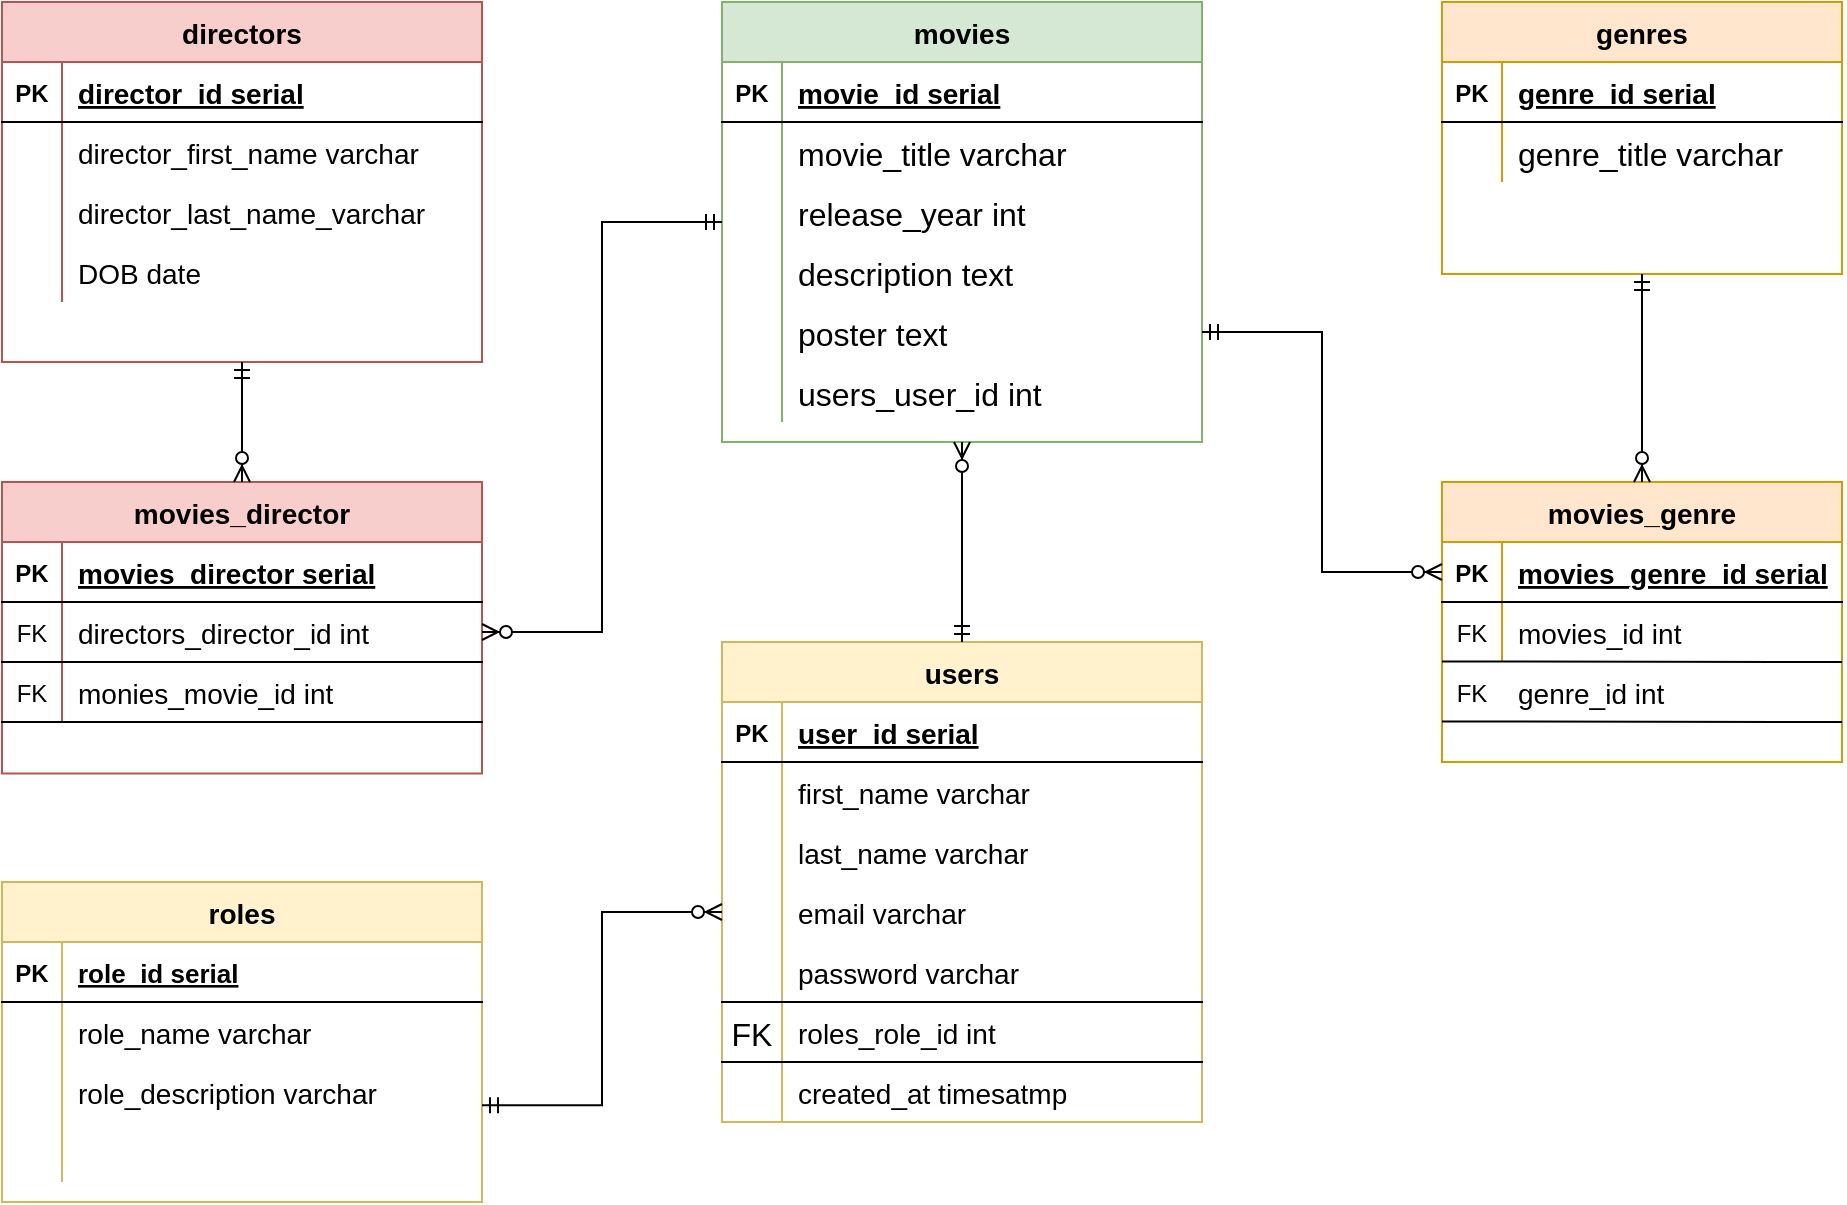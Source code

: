 <mxfile version="15.7.0" type="device"><diagram id="R2lEEEUBdFMjLlhIrx00" name="Page-1"><mxGraphModel dx="1973" dy="661" grid="1" gridSize="10" guides="1" tooltips="1" connect="1" arrows="1" fold="1" page="1" pageScale="1" pageWidth="850" pageHeight="1100" math="0" shadow="0" extFonts="Permanent Marker^https://fonts.googleapis.com/css?family=Permanent+Marker"><root><mxCell id="0"/><mxCell id="1" parent="0"/><mxCell id="Ir2DQMNSqiq9Vj6zIIKv-7" value="" style="group" vertex="1" connectable="0" parent="1"><mxGeometry x="40" y="40" width="240" height="220" as="geometry"/></mxCell><mxCell id="C-vyLk0tnHw3VtMMgP7b-23" value="movies" style="shape=table;startSize=30;container=1;collapsible=1;childLayout=tableLayout;fixedRows=1;rowLines=0;fontStyle=1;align=center;resizeLast=1;fontSize=14;fillColor=#d5e8d4;strokeColor=#82b366;" parent="Ir2DQMNSqiq9Vj6zIIKv-7" vertex="1"><mxGeometry width="240" height="220" as="geometry"/></mxCell><mxCell id="C-vyLk0tnHw3VtMMgP7b-24" value="" style="shape=partialRectangle;collapsible=0;dropTarget=0;pointerEvents=0;fillColor=none;points=[[0,0.5],[1,0.5]];portConstraint=eastwest;top=0;left=0;right=0;bottom=1;fontSize=14;align=left;" parent="C-vyLk0tnHw3VtMMgP7b-23" vertex="1"><mxGeometry y="30" width="240" height="30" as="geometry"/></mxCell><mxCell id="C-vyLk0tnHw3VtMMgP7b-25" value="PK" style="shape=partialRectangle;overflow=hidden;connectable=0;fillColor=none;top=0;left=0;bottom=0;right=0;fontStyle=1;" parent="C-vyLk0tnHw3VtMMgP7b-24" vertex="1"><mxGeometry width="30" height="30" as="geometry"><mxRectangle width="30" height="30" as="alternateBounds"/></mxGeometry></mxCell><mxCell id="C-vyLk0tnHw3VtMMgP7b-26" value="movie_id serial" style="shape=partialRectangle;overflow=hidden;connectable=0;fillColor=none;top=0;left=0;bottom=0;right=0;align=left;spacingLeft=6;fontStyle=5;fontSize=14;" parent="C-vyLk0tnHw3VtMMgP7b-24" vertex="1"><mxGeometry x="30" width="210" height="30" as="geometry"><mxRectangle width="210" height="30" as="alternateBounds"/></mxGeometry></mxCell><mxCell id="C-vyLk0tnHw3VtMMgP7b-27" value="" style="shape=partialRectangle;collapsible=0;dropTarget=0;pointerEvents=0;fillColor=none;points=[[0,0.5],[1,0.5]];portConstraint=eastwest;top=0;left=0;right=0;bottom=0;" parent="C-vyLk0tnHw3VtMMgP7b-23" vertex="1"><mxGeometry y="60" width="240" height="30" as="geometry"/></mxCell><mxCell id="C-vyLk0tnHw3VtMMgP7b-28" value="" style="shape=partialRectangle;overflow=hidden;connectable=0;fillColor=none;top=0;left=0;bottom=0;right=0;" parent="C-vyLk0tnHw3VtMMgP7b-27" vertex="1"><mxGeometry width="30" height="30" as="geometry"><mxRectangle width="30" height="30" as="alternateBounds"/></mxGeometry></mxCell><mxCell id="C-vyLk0tnHw3VtMMgP7b-29" value="movie_title varchar" style="shape=partialRectangle;overflow=hidden;connectable=0;fillColor=none;top=0;left=0;bottom=0;right=0;align=left;spacingLeft=6;fontSize=16;" parent="C-vyLk0tnHw3VtMMgP7b-27" vertex="1"><mxGeometry x="30" width="210" height="30" as="geometry"><mxRectangle width="210" height="30" as="alternateBounds"/></mxGeometry></mxCell><mxCell id="Ir2DQMNSqiq9Vj6zIIKv-160" style="shape=partialRectangle;collapsible=0;dropTarget=0;pointerEvents=0;fillColor=none;points=[[0,0.5],[1,0.5]];portConstraint=eastwest;top=0;left=0;right=0;bottom=0;" vertex="1" parent="C-vyLk0tnHw3VtMMgP7b-23"><mxGeometry y="90" width="240" height="30" as="geometry"/></mxCell><mxCell id="Ir2DQMNSqiq9Vj6zIIKv-161" style="shape=partialRectangle;overflow=hidden;connectable=0;fillColor=none;top=0;left=0;bottom=0;right=0;" vertex="1" parent="Ir2DQMNSqiq9Vj6zIIKv-160"><mxGeometry width="30" height="30" as="geometry"><mxRectangle width="30" height="30" as="alternateBounds"/></mxGeometry></mxCell><mxCell id="Ir2DQMNSqiq9Vj6zIIKv-162" value="release_year int" style="shape=partialRectangle;overflow=hidden;connectable=0;fillColor=none;top=0;left=0;bottom=0;right=0;align=left;spacingLeft=6;fontSize=16;" vertex="1" parent="Ir2DQMNSqiq9Vj6zIIKv-160"><mxGeometry x="30" width="210" height="30" as="geometry"><mxRectangle width="210" height="30" as="alternateBounds"/></mxGeometry></mxCell><mxCell id="Ir2DQMNSqiq9Vj6zIIKv-163" style="shape=partialRectangle;collapsible=0;dropTarget=0;pointerEvents=0;fillColor=none;points=[[0,0.5],[1,0.5]];portConstraint=eastwest;top=0;left=0;right=0;bottom=0;" vertex="1" parent="C-vyLk0tnHw3VtMMgP7b-23"><mxGeometry y="120" width="240" height="30" as="geometry"/></mxCell><mxCell id="Ir2DQMNSqiq9Vj6zIIKv-164" style="shape=partialRectangle;overflow=hidden;connectable=0;fillColor=none;top=0;left=0;bottom=0;right=0;" vertex="1" parent="Ir2DQMNSqiq9Vj6zIIKv-163"><mxGeometry width="30" height="30" as="geometry"><mxRectangle width="30" height="30" as="alternateBounds"/></mxGeometry></mxCell><mxCell id="Ir2DQMNSqiq9Vj6zIIKv-165" value="description text" style="shape=partialRectangle;overflow=hidden;connectable=0;fillColor=none;top=0;left=0;bottom=0;right=0;align=left;spacingLeft=6;fontSize=16;" vertex="1" parent="Ir2DQMNSqiq9Vj6zIIKv-163"><mxGeometry x="30" width="210" height="30" as="geometry"><mxRectangle width="210" height="30" as="alternateBounds"/></mxGeometry></mxCell><mxCell id="Ir2DQMNSqiq9Vj6zIIKv-166" style="shape=partialRectangle;collapsible=0;dropTarget=0;pointerEvents=0;fillColor=none;points=[[0,0.5],[1,0.5]];portConstraint=eastwest;top=0;left=0;right=0;bottom=0;" vertex="1" parent="C-vyLk0tnHw3VtMMgP7b-23"><mxGeometry y="150" width="240" height="30" as="geometry"/></mxCell><mxCell id="Ir2DQMNSqiq9Vj6zIIKv-167" style="shape=partialRectangle;overflow=hidden;connectable=0;fillColor=none;top=0;left=0;bottom=0;right=0;" vertex="1" parent="Ir2DQMNSqiq9Vj6zIIKv-166"><mxGeometry width="30" height="30" as="geometry"><mxRectangle width="30" height="30" as="alternateBounds"/></mxGeometry></mxCell><mxCell id="Ir2DQMNSqiq9Vj6zIIKv-168" value="poster text" style="shape=partialRectangle;overflow=hidden;connectable=0;fillColor=none;top=0;left=0;bottom=0;right=0;align=left;spacingLeft=6;fontSize=16;" vertex="1" parent="Ir2DQMNSqiq9Vj6zIIKv-166"><mxGeometry x="30" width="210" height="30" as="geometry"><mxRectangle width="210" height="30" as="alternateBounds"/></mxGeometry></mxCell><mxCell id="Ir2DQMNSqiq9Vj6zIIKv-169" style="shape=partialRectangle;collapsible=0;dropTarget=0;pointerEvents=0;fillColor=none;points=[[0,0.5],[1,0.5]];portConstraint=eastwest;top=0;left=0;right=0;bottom=0;" vertex="1" parent="C-vyLk0tnHw3VtMMgP7b-23"><mxGeometry y="180" width="240" height="30" as="geometry"/></mxCell><mxCell id="Ir2DQMNSqiq9Vj6zIIKv-170" style="shape=partialRectangle;overflow=hidden;connectable=0;fillColor=none;top=0;left=0;bottom=0;right=0;" vertex="1" parent="Ir2DQMNSqiq9Vj6zIIKv-169"><mxGeometry width="30" height="30" as="geometry"><mxRectangle width="30" height="30" as="alternateBounds"/></mxGeometry></mxCell><mxCell id="Ir2DQMNSqiq9Vj6zIIKv-171" value="users_user_id int" style="shape=partialRectangle;overflow=hidden;connectable=0;fillColor=none;top=0;left=0;bottom=0;right=0;align=left;spacingLeft=6;fontSize=16;" vertex="1" parent="Ir2DQMNSqiq9Vj6zIIKv-169"><mxGeometry x="30" width="210" height="30" as="geometry"><mxRectangle width="210" height="30" as="alternateBounds"/></mxGeometry></mxCell><mxCell id="Ir2DQMNSqiq9Vj6zIIKv-8" value="" style="group;aspect=fixed;" vertex="1" connectable="0" parent="1"><mxGeometry x="400" y="40" width="200" height="170" as="geometry"/></mxCell><mxCell id="Ir2DQMNSqiq9Vj6zIIKv-9" value="genres" style="shape=table;startSize=30;container=1;collapsible=1;childLayout=tableLayout;fixedRows=1;rowLines=0;fontStyle=1;align=center;resizeLast=1;fontSize=14;fillColor=#ffe6cc;strokeColor=#d79b00;" vertex="1" parent="Ir2DQMNSqiq9Vj6zIIKv-8"><mxGeometry width="200" height="136" as="geometry"/></mxCell><mxCell id="Ir2DQMNSqiq9Vj6zIIKv-10" value="" style="shape=partialRectangle;collapsible=0;dropTarget=0;pointerEvents=0;fillColor=none;points=[[0,0.5],[1,0.5]];portConstraint=eastwest;top=0;left=0;right=0;bottom=1;fontSize=14;align=left;" vertex="1" parent="Ir2DQMNSqiq9Vj6zIIKv-9"><mxGeometry y="30" width="200" height="30" as="geometry"/></mxCell><mxCell id="Ir2DQMNSqiq9Vj6zIIKv-11" value="PK" style="shape=partialRectangle;overflow=hidden;connectable=0;fillColor=none;top=0;left=0;bottom=0;right=0;fontStyle=1;" vertex="1" parent="Ir2DQMNSqiq9Vj6zIIKv-10"><mxGeometry width="30" height="30" as="geometry"><mxRectangle width="30" height="30" as="alternateBounds"/></mxGeometry></mxCell><mxCell id="Ir2DQMNSqiq9Vj6zIIKv-12" value="genre_id serial" style="shape=partialRectangle;overflow=hidden;connectable=0;fillColor=none;top=0;left=0;bottom=0;right=0;align=left;spacingLeft=6;fontStyle=5;fontSize=14;" vertex="1" parent="Ir2DQMNSqiq9Vj6zIIKv-10"><mxGeometry x="30" width="170" height="30" as="geometry"><mxRectangle width="170" height="30" as="alternateBounds"/></mxGeometry></mxCell><mxCell id="Ir2DQMNSqiq9Vj6zIIKv-13" value="" style="shape=partialRectangle;collapsible=0;dropTarget=0;pointerEvents=0;fillColor=none;points=[[0,0.5],[1,0.5]];portConstraint=eastwest;top=0;left=0;right=0;bottom=0;" vertex="1" parent="Ir2DQMNSqiq9Vj6zIIKv-9"><mxGeometry y="60" width="200" height="30" as="geometry"/></mxCell><mxCell id="Ir2DQMNSqiq9Vj6zIIKv-14" value="" style="shape=partialRectangle;overflow=hidden;connectable=0;fillColor=none;top=0;left=0;bottom=0;right=0;" vertex="1" parent="Ir2DQMNSqiq9Vj6zIIKv-13"><mxGeometry width="30" height="30" as="geometry"><mxRectangle width="30" height="30" as="alternateBounds"/></mxGeometry></mxCell><mxCell id="Ir2DQMNSqiq9Vj6zIIKv-15" value="genre_title varchar" style="shape=partialRectangle;overflow=hidden;connectable=0;fillColor=none;top=0;left=0;bottom=0;right=0;align=left;spacingLeft=6;fontSize=16;" vertex="1" parent="Ir2DQMNSqiq9Vj6zIIKv-13"><mxGeometry x="30" width="170" height="30" as="geometry"><mxRectangle width="170" height="30" as="alternateBounds"/></mxGeometry></mxCell><mxCell id="Ir2DQMNSqiq9Vj6zIIKv-16" value="" style="shape=partialRectangle;collapsible=0;dropTarget=0;pointerEvents=0;fillColor=none;points=[[0,0.5],[1,0.5]];portConstraint=eastwest;top=0;left=0;right=0;bottom=0;verticalAlign=top;" vertex="1" parent="Ir2DQMNSqiq9Vj6zIIKv-8"><mxGeometry y="61.2" width="200" height="108.8" as="geometry"/></mxCell><mxCell id="Ir2DQMNSqiq9Vj6zIIKv-17" value="" style="shape=partialRectangle;overflow=hidden;connectable=0;fillColor=none;top=0;left=0;bottom=0;right=0;" vertex="1" parent="Ir2DQMNSqiq9Vj6zIIKv-16"><mxGeometry width="24" height="20.4" as="geometry"><mxRectangle width="30" height="30" as="alternateBounds"/></mxGeometry></mxCell><mxCell id="Ir2DQMNSqiq9Vj6zIIKv-45" value="" style="group" vertex="1" connectable="0" parent="1"><mxGeometry x="400" y="280" width="200" height="140" as="geometry"/></mxCell><mxCell id="Ir2DQMNSqiq9Vj6zIIKv-46" value="movies_genre" style="shape=table;startSize=30;container=1;collapsible=1;childLayout=tableLayout;fixedRows=1;rowLines=0;fontStyle=1;align=center;resizeLast=1;fontSize=14;fillColor=#ffe6cc;strokeColor=#d79b00;" vertex="1" parent="Ir2DQMNSqiq9Vj6zIIKv-45"><mxGeometry width="200" height="140" as="geometry"/></mxCell><mxCell id="Ir2DQMNSqiq9Vj6zIIKv-47" value="" style="shape=partialRectangle;collapsible=0;dropTarget=0;pointerEvents=0;fillColor=none;points=[[0,0.5],[1,0.5]];portConstraint=eastwest;top=0;left=0;right=0;bottom=1;fontSize=14;align=left;" vertex="1" parent="Ir2DQMNSqiq9Vj6zIIKv-46"><mxGeometry y="30" width="200" height="30" as="geometry"/></mxCell><mxCell id="Ir2DQMNSqiq9Vj6zIIKv-48" value="PK" style="shape=partialRectangle;overflow=hidden;connectable=0;fillColor=none;top=0;left=0;bottom=0;right=0;fontStyle=1;" vertex="1" parent="Ir2DQMNSqiq9Vj6zIIKv-47"><mxGeometry width="30" height="30" as="geometry"><mxRectangle width="30" height="30" as="alternateBounds"/></mxGeometry></mxCell><mxCell id="Ir2DQMNSqiq9Vj6zIIKv-49" value="movies_genre_id serial" style="shape=partialRectangle;overflow=hidden;connectable=0;fillColor=none;top=0;left=0;bottom=0;right=0;align=left;spacingLeft=6;fontStyle=5;fontSize=14;" vertex="1" parent="Ir2DQMNSqiq9Vj6zIIKv-47"><mxGeometry x="30" width="170" height="30" as="geometry"><mxRectangle width="170" height="30" as="alternateBounds"/></mxGeometry></mxCell><mxCell id="Ir2DQMNSqiq9Vj6zIIKv-50" value="" style="shape=partialRectangle;collapsible=0;dropTarget=0;pointerEvents=0;fillColor=none;points=[[0,0.5],[1,0.5]];portConstraint=eastwest;top=0;left=0;right=0;bottom=0;" vertex="1" parent="Ir2DQMNSqiq9Vj6zIIKv-46"><mxGeometry y="60" width="200" height="30" as="geometry"/></mxCell><mxCell id="Ir2DQMNSqiq9Vj6zIIKv-51" value="" style="shape=partialRectangle;overflow=hidden;connectable=0;fillColor=none;top=0;left=0;bottom=0;right=0;" vertex="1" parent="Ir2DQMNSqiq9Vj6zIIKv-50"><mxGeometry width="30" height="30" as="geometry"><mxRectangle width="30" height="30" as="alternateBounds"/></mxGeometry></mxCell><mxCell id="Ir2DQMNSqiq9Vj6zIIKv-52" value="" style="shape=partialRectangle;overflow=hidden;connectable=0;fillColor=none;top=0;left=0;bottom=0;right=0;align=left;spacingLeft=6;fontSize=16;" vertex="1" parent="Ir2DQMNSqiq9Vj6zIIKv-50"><mxGeometry x="30" width="170" height="30" as="geometry"><mxRectangle width="170" height="30" as="alternateBounds"/></mxGeometry></mxCell><mxCell id="Ir2DQMNSqiq9Vj6zIIKv-57" value="FK" style="shape=partialRectangle;overflow=hidden;connectable=0;fillColor=none;top=0;left=0;bottom=0;right=0;fontStyle=0;" vertex="1" parent="Ir2DQMNSqiq9Vj6zIIKv-45"><mxGeometry y="60" width="30" height="30" as="geometry"><mxRectangle width="30" height="30" as="alternateBounds"/></mxGeometry></mxCell><mxCell id="Ir2DQMNSqiq9Vj6zIIKv-58" value="movies_id int" style="shape=partialRectangle;overflow=hidden;connectable=0;fillColor=none;top=0;left=0;bottom=0;right=0;align=left;spacingLeft=6;fontStyle=0;fontSize=14;" vertex="1" parent="Ir2DQMNSqiq9Vj6zIIKv-45"><mxGeometry x="30" y="60" width="170" height="30" as="geometry"><mxRectangle width="170" height="30" as="alternateBounds"/></mxGeometry></mxCell><mxCell id="Ir2DQMNSqiq9Vj6zIIKv-59" value="" style="endArrow=none;html=1;rounded=0;fontSize=16;" edge="1" parent="Ir2DQMNSqiq9Vj6zIIKv-45"><mxGeometry relative="1" as="geometry"><mxPoint y="89.72" as="sourcePoint"/><mxPoint x="200" y="90" as="targetPoint"/></mxGeometry></mxCell><mxCell id="Ir2DQMNSqiq9Vj6zIIKv-60" value="FK" style="shape=partialRectangle;overflow=hidden;connectable=0;fillColor=none;top=0;left=0;bottom=0;right=0;fontStyle=0;" vertex="1" parent="Ir2DQMNSqiq9Vj6zIIKv-45"><mxGeometry y="90" width="30" height="30" as="geometry"><mxRectangle width="30" height="30" as="alternateBounds"/></mxGeometry></mxCell><mxCell id="Ir2DQMNSqiq9Vj6zIIKv-61" value="genre_id int" style="shape=partialRectangle;overflow=hidden;connectable=0;fillColor=none;top=0;left=0;bottom=0;right=0;align=left;spacingLeft=6;fontStyle=0;fontSize=14;" vertex="1" parent="Ir2DQMNSqiq9Vj6zIIKv-45"><mxGeometry x="30" y="90" width="170" height="30" as="geometry"><mxRectangle width="170" height="30" as="alternateBounds"/></mxGeometry></mxCell><mxCell id="Ir2DQMNSqiq9Vj6zIIKv-62" value="" style="endArrow=none;html=1;rounded=0;fontSize=16;" edge="1" parent="Ir2DQMNSqiq9Vj6zIIKv-45"><mxGeometry relative="1" as="geometry"><mxPoint y="119.72" as="sourcePoint"/><mxPoint x="200" y="120" as="targetPoint"/></mxGeometry></mxCell><mxCell id="Ir2DQMNSqiq9Vj6zIIKv-83" value="" style="group;fontSize=14;" vertex="1" connectable="0" parent="1"><mxGeometry x="-310" y="40" width="240" height="210" as="geometry"/></mxCell><mxCell id="Ir2DQMNSqiq9Vj6zIIKv-84" value="directors" style="shape=table;startSize=30;container=1;collapsible=1;childLayout=tableLayout;fixedRows=1;rowLines=0;fontStyle=1;align=center;resizeLast=1;fontSize=14;fillColor=#f8cecc;strokeColor=#b85450;" vertex="1" parent="Ir2DQMNSqiq9Vj6zIIKv-83"><mxGeometry x="-10" width="240" height="180" as="geometry"/></mxCell><mxCell id="Ir2DQMNSqiq9Vj6zIIKv-85" value="" style="shape=partialRectangle;collapsible=0;dropTarget=0;pointerEvents=0;fillColor=none;points=[[0,0.5],[1,0.5]];portConstraint=eastwest;top=0;left=0;right=0;bottom=1;fontSize=14;align=left;" vertex="1" parent="Ir2DQMNSqiq9Vj6zIIKv-84"><mxGeometry y="30" width="240" height="30" as="geometry"/></mxCell><mxCell id="Ir2DQMNSqiq9Vj6zIIKv-86" value="PK" style="shape=partialRectangle;overflow=hidden;connectable=0;fillColor=none;top=0;left=0;bottom=0;right=0;fontStyle=1;" vertex="1" parent="Ir2DQMNSqiq9Vj6zIIKv-85"><mxGeometry width="30" height="30" as="geometry"><mxRectangle width="30" height="30" as="alternateBounds"/></mxGeometry></mxCell><mxCell id="Ir2DQMNSqiq9Vj6zIIKv-87" value="director_id serial" style="shape=partialRectangle;overflow=hidden;connectable=0;fillColor=none;top=0;left=0;bottom=0;right=0;align=left;spacingLeft=6;fontStyle=5;fontSize=14;" vertex="1" parent="Ir2DQMNSqiq9Vj6zIIKv-85"><mxGeometry x="30" width="210" height="30" as="geometry"><mxRectangle width="210" height="30" as="alternateBounds"/></mxGeometry></mxCell><mxCell id="Ir2DQMNSqiq9Vj6zIIKv-88" value="" style="shape=partialRectangle;collapsible=0;dropTarget=0;pointerEvents=0;fillColor=none;points=[[0,0.5],[1,0.5]];portConstraint=eastwest;top=0;left=0;right=0;bottom=0;" vertex="1" parent="Ir2DQMNSqiq9Vj6zIIKv-84"><mxGeometry y="60" width="240" height="30" as="geometry"/></mxCell><mxCell id="Ir2DQMNSqiq9Vj6zIIKv-89" value="" style="shape=partialRectangle;overflow=hidden;connectable=0;fillColor=none;top=0;left=0;bottom=0;right=0;" vertex="1" parent="Ir2DQMNSqiq9Vj6zIIKv-88"><mxGeometry width="30" height="30" as="geometry"><mxRectangle width="30" height="30" as="alternateBounds"/></mxGeometry></mxCell><mxCell id="Ir2DQMNSqiq9Vj6zIIKv-90" value="director_first_name varchar" style="shape=partialRectangle;overflow=hidden;connectable=0;fillColor=none;top=0;left=0;bottom=0;right=0;align=left;spacingLeft=6;fontSize=14;" vertex="1" parent="Ir2DQMNSqiq9Vj6zIIKv-88"><mxGeometry x="30" width="210" height="30" as="geometry"><mxRectangle width="210" height="30" as="alternateBounds"/></mxGeometry></mxCell><mxCell id="Ir2DQMNSqiq9Vj6zIIKv-96" style="shape=partialRectangle;collapsible=0;dropTarget=0;pointerEvents=0;fillColor=none;points=[[0,0.5],[1,0.5]];portConstraint=eastwest;top=0;left=0;right=0;bottom=0;" vertex="1" parent="Ir2DQMNSqiq9Vj6zIIKv-84"><mxGeometry y="90" width="240" height="30" as="geometry"/></mxCell><mxCell id="Ir2DQMNSqiq9Vj6zIIKv-97" style="shape=partialRectangle;overflow=hidden;connectable=0;fillColor=none;top=0;left=0;bottom=0;right=0;" vertex="1" parent="Ir2DQMNSqiq9Vj6zIIKv-96"><mxGeometry width="30" height="30" as="geometry"><mxRectangle width="30" height="30" as="alternateBounds"/></mxGeometry></mxCell><mxCell id="Ir2DQMNSqiq9Vj6zIIKv-98" value="director_last_name_varchar" style="shape=partialRectangle;overflow=hidden;connectable=0;fillColor=none;top=0;left=0;bottom=0;right=0;align=left;spacingLeft=6;fontSize=14;" vertex="1" parent="Ir2DQMNSqiq9Vj6zIIKv-96"><mxGeometry x="30" width="210" height="30" as="geometry"><mxRectangle width="210" height="30" as="alternateBounds"/></mxGeometry></mxCell><mxCell id="Ir2DQMNSqiq9Vj6zIIKv-99" style="shape=partialRectangle;collapsible=0;dropTarget=0;pointerEvents=0;fillColor=none;points=[[0,0.5],[1,0.5]];portConstraint=eastwest;top=0;left=0;right=0;bottom=0;" vertex="1" parent="Ir2DQMNSqiq9Vj6zIIKv-84"><mxGeometry y="120" width="240" height="30" as="geometry"/></mxCell><mxCell id="Ir2DQMNSqiq9Vj6zIIKv-100" style="shape=partialRectangle;overflow=hidden;connectable=0;fillColor=none;top=0;left=0;bottom=0;right=0;" vertex="1" parent="Ir2DQMNSqiq9Vj6zIIKv-99"><mxGeometry width="30" height="30" as="geometry"><mxRectangle width="30" height="30" as="alternateBounds"/></mxGeometry></mxCell><mxCell id="Ir2DQMNSqiq9Vj6zIIKv-101" value="DOB date" style="shape=partialRectangle;overflow=hidden;connectable=0;fillColor=none;top=0;left=0;bottom=0;right=0;align=left;spacingLeft=6;fontSize=14;" vertex="1" parent="Ir2DQMNSqiq9Vj6zIIKv-99"><mxGeometry x="30" width="210" height="30" as="geometry"><mxRectangle width="210" height="30" as="alternateBounds"/></mxGeometry></mxCell><mxCell id="Ir2DQMNSqiq9Vj6zIIKv-102" value="" style="group" vertex="1" connectable="0" parent="1"><mxGeometry x="-320" y="280" width="240" height="170" as="geometry"/></mxCell><mxCell id="Ir2DQMNSqiq9Vj6zIIKv-103" value="movies_director" style="shape=table;startSize=30;container=1;collapsible=1;childLayout=tableLayout;fixedRows=1;rowLines=0;fontStyle=1;align=center;resizeLast=1;fontSize=14;fillColor=#f8cecc;strokeColor=#b85450;" vertex="1" parent="Ir2DQMNSqiq9Vj6zIIKv-102"><mxGeometry width="240" height="145.714" as="geometry"/></mxCell><mxCell id="Ir2DQMNSqiq9Vj6zIIKv-104" value="" style="shape=partialRectangle;collapsible=0;dropTarget=0;pointerEvents=0;fillColor=none;points=[[0,0.5],[1,0.5]];portConstraint=eastwest;top=0;left=0;right=0;bottom=1;fontSize=14;align=left;" vertex="1" parent="Ir2DQMNSqiq9Vj6zIIKv-103"><mxGeometry y="30" width="240" height="30" as="geometry"/></mxCell><mxCell id="Ir2DQMNSqiq9Vj6zIIKv-105" value="PK" style="shape=partialRectangle;overflow=hidden;connectable=0;fillColor=none;top=0;left=0;bottom=0;right=0;fontStyle=1;" vertex="1" parent="Ir2DQMNSqiq9Vj6zIIKv-104"><mxGeometry width="30" height="30" as="geometry"><mxRectangle width="30" height="30" as="alternateBounds"/></mxGeometry></mxCell><mxCell id="Ir2DQMNSqiq9Vj6zIIKv-106" value="movies_director serial" style="shape=partialRectangle;overflow=hidden;connectable=0;fillColor=none;top=0;left=0;bottom=0;right=0;align=left;spacingLeft=6;fontStyle=5;fontSize=14;" vertex="1" parent="Ir2DQMNSqiq9Vj6zIIKv-104"><mxGeometry x="30" width="210" height="30" as="geometry"><mxRectangle width="210" height="30" as="alternateBounds"/></mxGeometry></mxCell><mxCell id="Ir2DQMNSqiq9Vj6zIIKv-107" value="" style="shape=partialRectangle;collapsible=0;dropTarget=0;pointerEvents=0;fillColor=none;points=[[0,0.5],[1,0.5]];portConstraint=eastwest;top=0;left=0;right=0;bottom=0;" vertex="1" parent="Ir2DQMNSqiq9Vj6zIIKv-103"><mxGeometry y="60" width="240" height="30" as="geometry"/></mxCell><mxCell id="Ir2DQMNSqiq9Vj6zIIKv-108" value="FK" style="shape=partialRectangle;overflow=hidden;connectable=0;fillColor=none;top=0;left=0;bottom=1;right=0;" vertex="1" parent="Ir2DQMNSqiq9Vj6zIIKv-107"><mxGeometry width="30" height="30" as="geometry"><mxRectangle width="30" height="30" as="alternateBounds"/></mxGeometry></mxCell><mxCell id="Ir2DQMNSqiq9Vj6zIIKv-109" value="directors_director_id int" style="shape=partialRectangle;overflow=hidden;connectable=0;fillColor=none;top=0;left=0;bottom=1;right=0;align=left;spacingLeft=6;fontSize=14;" vertex="1" parent="Ir2DQMNSqiq9Vj6zIIKv-107"><mxGeometry x="30" width="210" height="30" as="geometry"><mxRectangle width="210" height="30" as="alternateBounds"/></mxGeometry></mxCell><mxCell id="Ir2DQMNSqiq9Vj6zIIKv-110" style="shape=partialRectangle;collapsible=0;dropTarget=0;pointerEvents=0;fillColor=none;points=[[0,0.5],[1,0.5]];portConstraint=eastwest;top=0;left=0;right=0;bottom=0;" vertex="1" parent="Ir2DQMNSqiq9Vj6zIIKv-103"><mxGeometry y="90" width="240" height="30" as="geometry"/></mxCell><mxCell id="Ir2DQMNSqiq9Vj6zIIKv-111" value="FK" style="shape=partialRectangle;overflow=hidden;connectable=0;fillColor=none;top=0;left=0;bottom=1;right=0;" vertex="1" parent="Ir2DQMNSqiq9Vj6zIIKv-110"><mxGeometry width="30" height="30" as="geometry"><mxRectangle width="30" height="30" as="alternateBounds"/></mxGeometry></mxCell><mxCell id="Ir2DQMNSqiq9Vj6zIIKv-112" value="monies_movie_id int" style="shape=partialRectangle;overflow=hidden;connectable=0;fillColor=none;top=0;left=0;bottom=1;right=0;align=left;spacingLeft=6;fontSize=14;" vertex="1" parent="Ir2DQMNSqiq9Vj6zIIKv-110"><mxGeometry x="30" width="210" height="30" as="geometry"><mxRectangle width="210" height="30" as="alternateBounds"/></mxGeometry></mxCell><mxCell id="Ir2DQMNSqiq9Vj6zIIKv-116" value="" style="shape=partialRectangle;collapsible=0;dropTarget=0;pointerEvents=0;fillColor=none;points=[[0,0.5],[1,0.5]];portConstraint=eastwest;top=0;left=0;right=0;bottom=0;verticalAlign=top;" vertex="1" parent="Ir2DQMNSqiq9Vj6zIIKv-102"><mxGeometry y="32.057" width="200" height="56.99" as="geometry"/></mxCell><mxCell id="Ir2DQMNSqiq9Vj6zIIKv-117" value="" style="shape=partialRectangle;overflow=hidden;connectable=0;fillColor=none;top=0;left=0;bottom=0;right=0;" vertex="1" parent="Ir2DQMNSqiq9Vj6zIIKv-116"><mxGeometry width="24" height="10.686" as="geometry"><mxRectangle width="30" height="30" as="alternateBounds"/></mxGeometry></mxCell><mxCell id="Ir2DQMNSqiq9Vj6zIIKv-118" value="users" style="shape=table;startSize=30;container=1;collapsible=1;childLayout=tableLayout;fixedRows=1;rowLines=0;fontStyle=1;align=center;resizeLast=1;fontSize=14;fillColor=#fff2cc;strokeColor=#d6b656;" vertex="1" parent="1"><mxGeometry x="40" y="360" width="240" height="240" as="geometry"/></mxCell><mxCell id="Ir2DQMNSqiq9Vj6zIIKv-119" value="" style="shape=partialRectangle;collapsible=0;dropTarget=0;pointerEvents=0;fillColor=none;top=0;left=0;bottom=1;right=0;points=[[0,0.5],[1,0.5]];portConstraint=eastwest;fontSize=16;align=left;verticalAlign=top;" vertex="1" parent="Ir2DQMNSqiq9Vj6zIIKv-118"><mxGeometry y="30" width="240" height="30" as="geometry"/></mxCell><mxCell id="Ir2DQMNSqiq9Vj6zIIKv-120" value="PK" style="shape=partialRectangle;connectable=0;fillColor=none;top=0;left=0;bottom=0;right=0;fontStyle=1;overflow=hidden;fontSize=12;align=center;verticalAlign=middle;" vertex="1" parent="Ir2DQMNSqiq9Vj6zIIKv-119"><mxGeometry width="30" height="30" as="geometry"><mxRectangle width="30" height="30" as="alternateBounds"/></mxGeometry></mxCell><mxCell id="Ir2DQMNSqiq9Vj6zIIKv-121" value="user_id serial" style="shape=partialRectangle;connectable=0;fillColor=none;top=0;left=0;bottom=0;right=0;align=left;spacingLeft=6;fontStyle=5;overflow=hidden;fontSize=14;" vertex="1" parent="Ir2DQMNSqiq9Vj6zIIKv-119"><mxGeometry x="30" width="210" height="30" as="geometry"><mxRectangle width="210" height="30" as="alternateBounds"/></mxGeometry></mxCell><mxCell id="Ir2DQMNSqiq9Vj6zIIKv-122" value="" style="shape=partialRectangle;collapsible=0;dropTarget=0;pointerEvents=0;fillColor=none;top=0;left=0;bottom=0;right=0;points=[[0,0.5],[1,0.5]];portConstraint=eastwest;fontSize=16;align=left;verticalAlign=top;" vertex="1" parent="Ir2DQMNSqiq9Vj6zIIKv-118"><mxGeometry y="60" width="240" height="30" as="geometry"/></mxCell><mxCell id="Ir2DQMNSqiq9Vj6zIIKv-123" value="" style="shape=partialRectangle;connectable=0;fillColor=none;top=0;left=0;bottom=0;right=0;editable=1;overflow=hidden;fontSize=16;align=left;verticalAlign=top;" vertex="1" parent="Ir2DQMNSqiq9Vj6zIIKv-122"><mxGeometry width="30" height="30" as="geometry"><mxRectangle width="30" height="30" as="alternateBounds"/></mxGeometry></mxCell><mxCell id="Ir2DQMNSqiq9Vj6zIIKv-124" value="first_name varchar" style="shape=partialRectangle;connectable=0;fillColor=none;top=0;left=0;bottom=0;right=0;align=left;spacingLeft=6;overflow=hidden;fontSize=14;" vertex="1" parent="Ir2DQMNSqiq9Vj6zIIKv-122"><mxGeometry x="30" width="210" height="30" as="geometry"><mxRectangle width="210" height="30" as="alternateBounds"/></mxGeometry></mxCell><mxCell id="Ir2DQMNSqiq9Vj6zIIKv-125" value="" style="shape=partialRectangle;collapsible=0;dropTarget=0;pointerEvents=0;fillColor=none;top=0;left=0;bottom=0;right=0;points=[[0,0.5],[1,0.5]];portConstraint=eastwest;fontSize=16;align=left;verticalAlign=top;" vertex="1" parent="Ir2DQMNSqiq9Vj6zIIKv-118"><mxGeometry y="90" width="240" height="30" as="geometry"/></mxCell><mxCell id="Ir2DQMNSqiq9Vj6zIIKv-126" value="" style="shape=partialRectangle;connectable=0;fillColor=none;top=0;left=0;bottom=0;right=0;editable=1;overflow=hidden;fontSize=16;align=left;verticalAlign=top;" vertex="1" parent="Ir2DQMNSqiq9Vj6zIIKv-125"><mxGeometry width="30" height="30" as="geometry"><mxRectangle width="30" height="30" as="alternateBounds"/></mxGeometry></mxCell><mxCell id="Ir2DQMNSqiq9Vj6zIIKv-127" value="last_name varchar" style="shape=partialRectangle;connectable=0;fillColor=none;top=0;left=0;bottom=0;right=0;align=left;spacingLeft=6;overflow=hidden;fontSize=14;" vertex="1" parent="Ir2DQMNSqiq9Vj6zIIKv-125"><mxGeometry x="30" width="210" height="30" as="geometry"><mxRectangle width="210" height="30" as="alternateBounds"/></mxGeometry></mxCell><mxCell id="Ir2DQMNSqiq9Vj6zIIKv-128" value="" style="shape=partialRectangle;collapsible=0;dropTarget=0;pointerEvents=0;fillColor=none;top=0;left=0;bottom=0;right=0;points=[[0,0.5],[1,0.5]];portConstraint=eastwest;fontSize=16;align=left;verticalAlign=top;" vertex="1" parent="Ir2DQMNSqiq9Vj6zIIKv-118"><mxGeometry y="120" width="240" height="30" as="geometry"/></mxCell><mxCell id="Ir2DQMNSqiq9Vj6zIIKv-129" value="" style="shape=partialRectangle;connectable=0;fillColor=none;top=0;left=0;bottom=0;right=0;editable=1;overflow=hidden;fontSize=16;align=left;verticalAlign=top;" vertex="1" parent="Ir2DQMNSqiq9Vj6zIIKv-128"><mxGeometry width="30" height="30" as="geometry"><mxRectangle width="30" height="30" as="alternateBounds"/></mxGeometry></mxCell><mxCell id="Ir2DQMNSqiq9Vj6zIIKv-130" value="email varchar" style="shape=partialRectangle;connectable=0;fillColor=none;top=0;left=0;bottom=0;right=0;align=left;spacingLeft=6;overflow=hidden;fontSize=14;" vertex="1" parent="Ir2DQMNSqiq9Vj6zIIKv-128"><mxGeometry x="30" width="210" height="30" as="geometry"><mxRectangle width="210" height="30" as="alternateBounds"/></mxGeometry></mxCell><mxCell id="Ir2DQMNSqiq9Vj6zIIKv-131" style="shape=partialRectangle;collapsible=0;dropTarget=0;pointerEvents=0;fillColor=none;top=0;left=0;bottom=0;right=0;points=[[0,0.5],[1,0.5]];portConstraint=eastwest;fontSize=16;align=left;verticalAlign=top;" vertex="1" parent="Ir2DQMNSqiq9Vj6zIIKv-118"><mxGeometry y="150" width="240" height="30" as="geometry"/></mxCell><mxCell id="Ir2DQMNSqiq9Vj6zIIKv-132" style="shape=partialRectangle;connectable=0;fillColor=none;top=0;left=0;bottom=0;right=0;editable=1;overflow=hidden;fontSize=16;align=left;verticalAlign=top;" vertex="1" parent="Ir2DQMNSqiq9Vj6zIIKv-131"><mxGeometry width="30" height="30" as="geometry"><mxRectangle width="30" height="30" as="alternateBounds"/></mxGeometry></mxCell><mxCell id="Ir2DQMNSqiq9Vj6zIIKv-133" value="password varchar" style="shape=partialRectangle;connectable=0;fillColor=none;top=0;left=0;bottom=0;right=0;align=left;spacingLeft=6;overflow=hidden;fontSize=14;" vertex="1" parent="Ir2DQMNSqiq9Vj6zIIKv-131"><mxGeometry x="30" width="210" height="30" as="geometry"><mxRectangle width="210" height="30" as="alternateBounds"/></mxGeometry></mxCell><mxCell id="Ir2DQMNSqiq9Vj6zIIKv-134" style="shape=partialRectangle;collapsible=0;dropTarget=0;pointerEvents=0;fillColor=none;top=0;left=0;bottom=0;right=0;points=[[0,0.5],[1,0.5]];portConstraint=eastwest;fontSize=16;align=left;verticalAlign=top;" vertex="1" parent="Ir2DQMNSqiq9Vj6zIIKv-118"><mxGeometry y="180" width="240" height="30" as="geometry"/></mxCell><mxCell id="Ir2DQMNSqiq9Vj6zIIKv-135" value="FK" style="shape=partialRectangle;connectable=0;fillColor=none;top=1;left=0;bottom=1;right=0;editable=1;overflow=hidden;fontSize=16;align=center;verticalAlign=middle;" vertex="1" parent="Ir2DQMNSqiq9Vj6zIIKv-134"><mxGeometry width="30" height="30" as="geometry"><mxRectangle width="30" height="30" as="alternateBounds"/></mxGeometry></mxCell><mxCell id="Ir2DQMNSqiq9Vj6zIIKv-136" value="roles_role_id int" style="shape=partialRectangle;connectable=0;fillColor=none;top=1;left=0;bottom=1;right=0;align=left;spacingLeft=6;overflow=hidden;fontSize=14;" vertex="1" parent="Ir2DQMNSqiq9Vj6zIIKv-134"><mxGeometry x="30" width="210" height="30" as="geometry"><mxRectangle width="210" height="30" as="alternateBounds"/></mxGeometry></mxCell><mxCell id="Ir2DQMNSqiq9Vj6zIIKv-137" style="shape=partialRectangle;collapsible=0;dropTarget=0;pointerEvents=0;fillColor=none;top=0;left=0;bottom=0;right=0;points=[[0,0.5],[1,0.5]];portConstraint=eastwest;fontSize=16;align=left;verticalAlign=top;" vertex="1" parent="Ir2DQMNSqiq9Vj6zIIKv-118"><mxGeometry y="210" width="240" height="30" as="geometry"/></mxCell><mxCell id="Ir2DQMNSqiq9Vj6zIIKv-138" style="shape=partialRectangle;connectable=0;fillColor=none;top=0;left=0;bottom=0;right=0;editable=1;overflow=hidden;fontSize=16;align=left;verticalAlign=top;" vertex="1" parent="Ir2DQMNSqiq9Vj6zIIKv-137"><mxGeometry width="30" height="30" as="geometry"><mxRectangle width="30" height="30" as="alternateBounds"/></mxGeometry></mxCell><mxCell id="Ir2DQMNSqiq9Vj6zIIKv-139" value="created_at timesatmp" style="shape=partialRectangle;connectable=0;fillColor=none;top=0;left=0;bottom=0;right=0;align=left;spacingLeft=6;overflow=hidden;fontSize=14;" vertex="1" parent="Ir2DQMNSqiq9Vj6zIIKv-137"><mxGeometry x="30" width="210" height="30" as="geometry"><mxRectangle width="210" height="30" as="alternateBounds"/></mxGeometry></mxCell><mxCell id="Ir2DQMNSqiq9Vj6zIIKv-140" value="roles" style="shape=table;startSize=30;container=1;collapsible=1;childLayout=tableLayout;fixedRows=1;rowLines=0;fontStyle=1;align=center;resizeLast=1;fontSize=14;fillColor=#fff2cc;strokeColor=#d6b656;" vertex="1" parent="1"><mxGeometry x="-320" y="480" width="240" height="160" as="geometry"/></mxCell><mxCell id="Ir2DQMNSqiq9Vj6zIIKv-141" value="" style="shape=partialRectangle;collapsible=0;dropTarget=0;pointerEvents=0;fillColor=none;top=0;left=0;bottom=1;right=0;points=[[0,0.5],[1,0.5]];portConstraint=eastwest;fontSize=14;align=left;verticalAlign=top;" vertex="1" parent="Ir2DQMNSqiq9Vj6zIIKv-140"><mxGeometry y="30" width="240" height="30" as="geometry"/></mxCell><mxCell id="Ir2DQMNSqiq9Vj6zIIKv-142" value="PK" style="shape=partialRectangle;connectable=0;fillColor=none;top=0;left=0;bottom=0;right=0;fontStyle=1;overflow=hidden;fontSize=12;align=center;verticalAlign=middle;" vertex="1" parent="Ir2DQMNSqiq9Vj6zIIKv-141"><mxGeometry width="30" height="30" as="geometry"><mxRectangle width="30" height="30" as="alternateBounds"/></mxGeometry></mxCell><mxCell id="Ir2DQMNSqiq9Vj6zIIKv-143" value="role_id serial" style="shape=partialRectangle;connectable=0;fillColor=none;top=0;left=0;bottom=0;right=0;align=left;spacingLeft=6;fontStyle=5;overflow=hidden;fontSize=13;" vertex="1" parent="Ir2DQMNSqiq9Vj6zIIKv-141"><mxGeometry x="30" width="210" height="30" as="geometry"><mxRectangle width="210" height="30" as="alternateBounds"/></mxGeometry></mxCell><mxCell id="Ir2DQMNSqiq9Vj6zIIKv-144" value="" style="shape=partialRectangle;collapsible=0;dropTarget=0;pointerEvents=0;fillColor=none;top=0;left=0;bottom=0;right=0;points=[[0,0.5],[1,0.5]];portConstraint=eastwest;fontSize=14;align=left;verticalAlign=top;" vertex="1" parent="Ir2DQMNSqiq9Vj6zIIKv-140"><mxGeometry y="60" width="240" height="30" as="geometry"/></mxCell><mxCell id="Ir2DQMNSqiq9Vj6zIIKv-145" value="" style="shape=partialRectangle;connectable=0;fillColor=none;top=0;left=0;bottom=0;right=0;editable=1;overflow=hidden;fontSize=14;align=left;verticalAlign=top;" vertex="1" parent="Ir2DQMNSqiq9Vj6zIIKv-144"><mxGeometry width="30" height="30" as="geometry"><mxRectangle width="30" height="30" as="alternateBounds"/></mxGeometry></mxCell><mxCell id="Ir2DQMNSqiq9Vj6zIIKv-146" value="role_name varchar" style="shape=partialRectangle;connectable=0;fillColor=none;top=0;left=0;bottom=0;right=0;align=left;spacingLeft=6;overflow=hidden;fontSize=14;" vertex="1" parent="Ir2DQMNSqiq9Vj6zIIKv-144"><mxGeometry x="30" width="210" height="30" as="geometry"><mxRectangle width="210" height="30" as="alternateBounds"/></mxGeometry></mxCell><mxCell id="Ir2DQMNSqiq9Vj6zIIKv-147" value="" style="shape=partialRectangle;collapsible=0;dropTarget=0;pointerEvents=0;fillColor=none;top=0;left=0;bottom=0;right=0;points=[[0,0.5],[1,0.5]];portConstraint=eastwest;fontSize=14;align=left;verticalAlign=top;" vertex="1" parent="Ir2DQMNSqiq9Vj6zIIKv-140"><mxGeometry y="90" width="240" height="30" as="geometry"/></mxCell><mxCell id="Ir2DQMNSqiq9Vj6zIIKv-148" value="" style="shape=partialRectangle;connectable=0;fillColor=none;top=0;left=0;bottom=0;right=0;editable=1;overflow=hidden;fontSize=14;align=left;verticalAlign=top;" vertex="1" parent="Ir2DQMNSqiq9Vj6zIIKv-147"><mxGeometry width="30" height="30" as="geometry"><mxRectangle width="30" height="30" as="alternateBounds"/></mxGeometry></mxCell><mxCell id="Ir2DQMNSqiq9Vj6zIIKv-149" value="role_description varchar" style="shape=partialRectangle;connectable=0;fillColor=none;top=0;left=0;bottom=0;right=0;align=left;spacingLeft=6;overflow=hidden;fontSize=14;" vertex="1" parent="Ir2DQMNSqiq9Vj6zIIKv-147"><mxGeometry x="30" width="210" height="30" as="geometry"><mxRectangle width="210" height="30" as="alternateBounds"/></mxGeometry></mxCell><mxCell id="Ir2DQMNSqiq9Vj6zIIKv-150" value="" style="shape=partialRectangle;collapsible=0;dropTarget=0;pointerEvents=0;fillColor=none;top=0;left=0;bottom=0;right=0;points=[[0,0.5],[1,0.5]];portConstraint=eastwest;fontSize=14;align=left;verticalAlign=top;" vertex="1" parent="Ir2DQMNSqiq9Vj6zIIKv-140"><mxGeometry y="120" width="240" height="30" as="geometry"/></mxCell><mxCell id="Ir2DQMNSqiq9Vj6zIIKv-151" value="" style="shape=partialRectangle;connectable=0;fillColor=none;top=0;left=0;bottom=0;right=0;editable=1;overflow=hidden;fontSize=14;align=left;verticalAlign=top;" vertex="1" parent="Ir2DQMNSqiq9Vj6zIIKv-150"><mxGeometry width="30" height="30" as="geometry"><mxRectangle width="30" height="30" as="alternateBounds"/></mxGeometry></mxCell><mxCell id="Ir2DQMNSqiq9Vj6zIIKv-152" value="" style="shape=partialRectangle;connectable=0;fillColor=none;top=0;left=0;bottom=0;right=0;align=left;spacingLeft=6;overflow=hidden;fontSize=14;" vertex="1" parent="Ir2DQMNSqiq9Vj6zIIKv-150"><mxGeometry x="30" width="210" height="30" as="geometry"><mxRectangle width="210" height="30" as="alternateBounds"/></mxGeometry></mxCell><mxCell id="Ir2DQMNSqiq9Vj6zIIKv-153" value="" style="edgeStyle=orthogonalEdgeStyle;fontSize=12;html=1;endArrow=ERzeroToMany;startArrow=ERmandOne;rounded=0;entryX=0.5;entryY=0;entryDx=0;entryDy=0;exitX=0.5;exitY=1;exitDx=0;exitDy=0;" edge="1" parent="1" source="Ir2DQMNSqiq9Vj6zIIKv-84" target="Ir2DQMNSqiq9Vj6zIIKv-103"><mxGeometry width="100" height="100" relative="1" as="geometry"><mxPoint x="-200" y="220" as="sourcePoint"/><mxPoint x="120" y="160" as="targetPoint"/></mxGeometry></mxCell><mxCell id="Ir2DQMNSqiq9Vj6zIIKv-154" value="" style="fontSize=12;html=1;endArrow=ERzeroToMany;startArrow=ERmandOne;rounded=0;entryX=1;entryY=0.5;entryDx=0;entryDy=0;exitX=0;exitY=0.5;exitDx=0;exitDy=0;edgeStyle=orthogonalEdgeStyle;" edge="1" parent="1" source="C-vyLk0tnHw3VtMMgP7b-23" target="Ir2DQMNSqiq9Vj6zIIKv-107"><mxGeometry width="100" height="100" relative="1" as="geometry"><mxPoint x="41.44" y="226.099" as="sourcePoint"/><mxPoint x="-190" y="290.0" as="targetPoint"/></mxGeometry></mxCell><mxCell id="Ir2DQMNSqiq9Vj6zIIKv-155" value="" style="fontSize=12;html=1;endArrow=ERzeroToMany;startArrow=ERmandOne;rounded=0;entryX=0;entryY=0.5;entryDx=0;entryDy=0;exitX=1;exitY=0.721;exitDx=0;exitDy=0;exitPerimeter=0;edgeStyle=orthogonalEdgeStyle;" edge="1" parent="1" source="Ir2DQMNSqiq9Vj6zIIKv-147" target="Ir2DQMNSqiq9Vj6zIIKv-128"><mxGeometry width="100" height="100" relative="1" as="geometry"><mxPoint x="91.44" y="440" as="sourcePoint"/><mxPoint x="-30" y="588.84" as="targetPoint"/></mxGeometry></mxCell><mxCell id="Ir2DQMNSqiq9Vj6zIIKv-156" value="" style="fontSize=12;html=1;endArrow=ERzeroToMany;startArrow=ERmandOne;rounded=0;exitX=0.5;exitY=0;exitDx=0;exitDy=0;edgeStyle=orthogonalEdgeStyle;entryX=0.5;entryY=1;entryDx=0;entryDy=0;" edge="1" parent="1" source="Ir2DQMNSqiq9Vj6zIIKv-118" target="C-vyLk0tnHw3VtMMgP7b-23"><mxGeometry width="100" height="100" relative="1" as="geometry"><mxPoint x="61.44" y="226.16" as="sourcePoint"/><mxPoint x="280" y="230.379" as="targetPoint"/></mxGeometry></mxCell><mxCell id="Ir2DQMNSqiq9Vj6zIIKv-172" value="" style="fontSize=12;html=1;endArrow=ERzeroToMany;startArrow=ERmandOne;rounded=0;edgeStyle=orthogonalEdgeStyle;entryX=0.5;entryY=0;entryDx=0;entryDy=0;exitX=0.5;exitY=1;exitDx=0;exitDy=0;" edge="1" parent="1" source="Ir2DQMNSqiq9Vj6zIIKv-9" target="Ir2DQMNSqiq9Vj6zIIKv-46"><mxGeometry width="100" height="100" relative="1" as="geometry"><mxPoint x="350" y="310" as="sourcePoint"/><mxPoint x="360" y="160" as="targetPoint"/></mxGeometry></mxCell><mxCell id="Ir2DQMNSqiq9Vj6zIIKv-173" value="" style="fontSize=12;html=1;endArrow=ERzeroToMany;startArrow=ERmandOne;rounded=0;edgeStyle=orthogonalEdgeStyle;entryX=0;entryY=0.5;entryDx=0;entryDy=0;exitX=1;exitY=0.5;exitDx=0;exitDy=0;" edge="1" parent="1" source="Ir2DQMNSqiq9Vj6zIIKv-166" target="Ir2DQMNSqiq9Vj6zIIKv-47"><mxGeometry width="100" height="100" relative="1" as="geometry"><mxPoint x="360" y="370" as="sourcePoint"/><mxPoint x="330" y="350" as="targetPoint"/></mxGeometry></mxCell></root></mxGraphModel></diagram></mxfile>